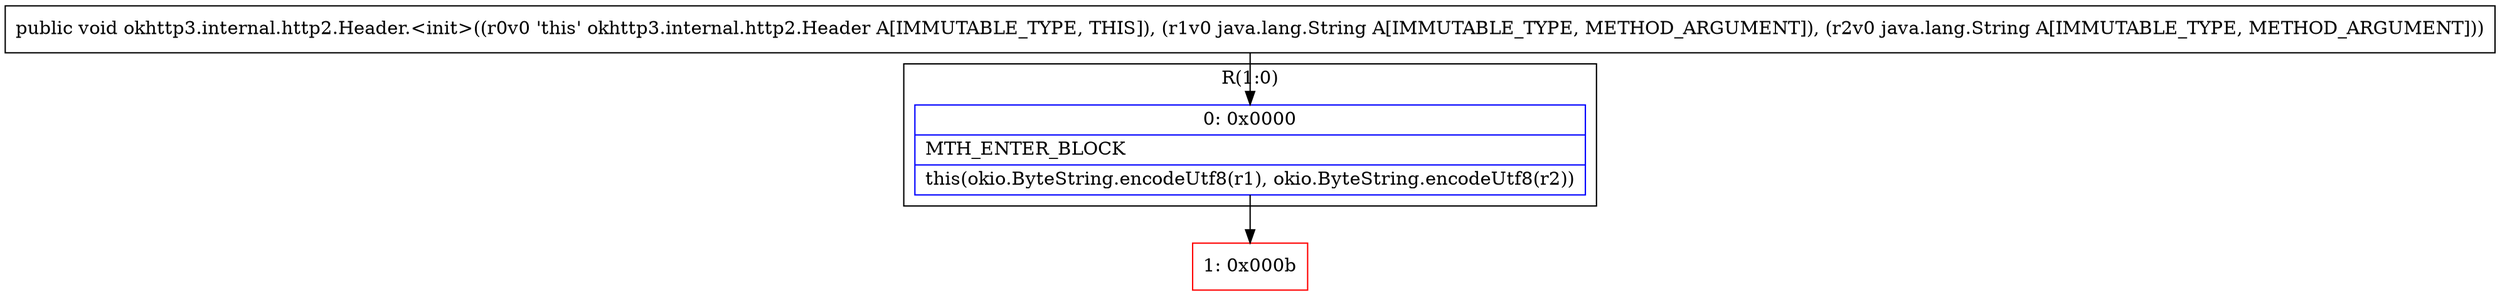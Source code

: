 digraph "CFG forokhttp3.internal.http2.Header.\<init\>(Ljava\/lang\/String;Ljava\/lang\/String;)V" {
subgraph cluster_Region_526489882 {
label = "R(1:0)";
node [shape=record,color=blue];
Node_0 [shape=record,label="{0\:\ 0x0000|MTH_ENTER_BLOCK\l|this(okio.ByteString.encodeUtf8(r1), okio.ByteString.encodeUtf8(r2))\l}"];
}
Node_1 [shape=record,color=red,label="{1\:\ 0x000b}"];
MethodNode[shape=record,label="{public void okhttp3.internal.http2.Header.\<init\>((r0v0 'this' okhttp3.internal.http2.Header A[IMMUTABLE_TYPE, THIS]), (r1v0 java.lang.String A[IMMUTABLE_TYPE, METHOD_ARGUMENT]), (r2v0 java.lang.String A[IMMUTABLE_TYPE, METHOD_ARGUMENT])) }"];
MethodNode -> Node_0;
Node_0 -> Node_1;
}

